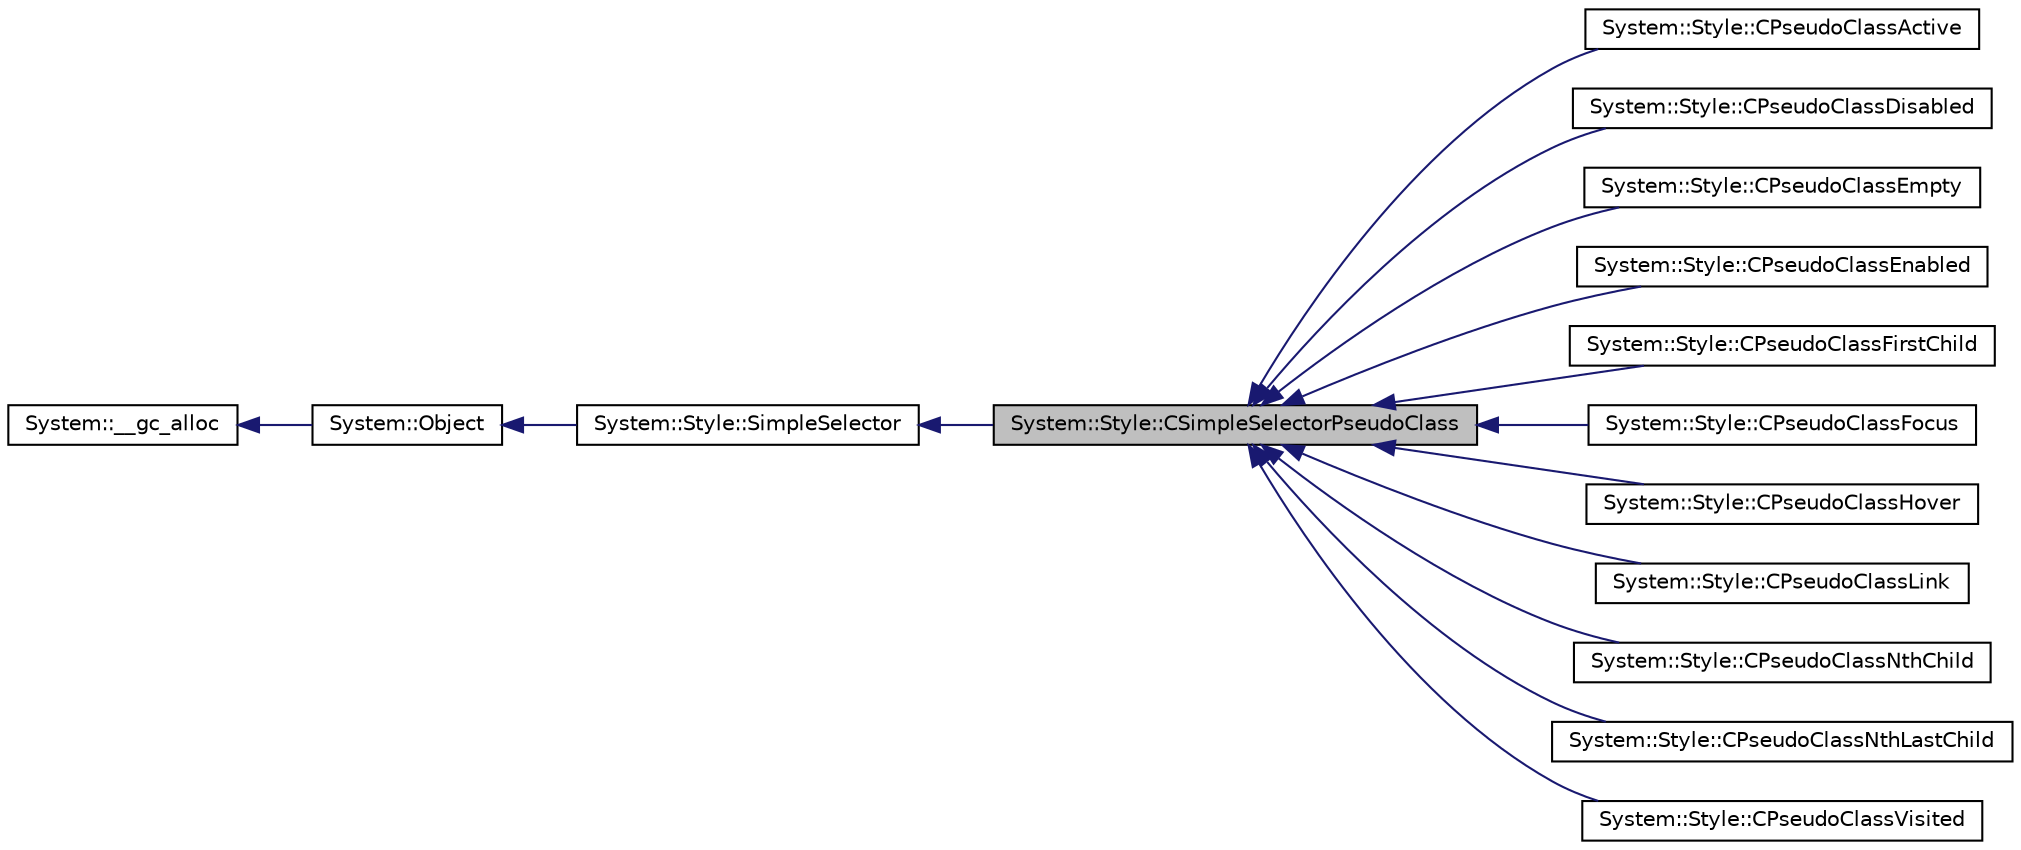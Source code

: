 digraph G
{
  edge [fontname="Helvetica",fontsize="10",labelfontname="Helvetica",labelfontsize="10"];
  node [fontname="Helvetica",fontsize="10",shape=record];
  rankdir="LR";
  Node1 [label="System::Style::CSimpleSelectorPseudoClass",height=0.2,width=0.4,color="black", fillcolor="grey75", style="filled" fontcolor="black"];
  Node2 -> Node1 [dir="back",color="midnightblue",fontsize="10",style="solid",fontname="Helvetica"];
  Node2 [label="System::Style::SimpleSelector",height=0.2,width=0.4,color="black", fillcolor="white", style="filled",URL="$class_system_1_1_style_1_1_simple_selector.html"];
  Node3 -> Node2 [dir="back",color="midnightblue",fontsize="10",style="solid",fontname="Helvetica"];
  Node3 [label="System::Object",height=0.2,width=0.4,color="black", fillcolor="white", style="filled",URL="$class_system_1_1_object.html"];
  Node4 -> Node3 [dir="back",color="midnightblue",fontsize="10",style="solid",fontname="Helvetica"];
  Node4 [label="System::__gc_alloc",height=0.2,width=0.4,color="black", fillcolor="white", style="filled",URL="$class_system_1_1____gc__alloc.html"];
  Node1 -> Node5 [dir="back",color="midnightblue",fontsize="10",style="solid",fontname="Helvetica"];
  Node5 [label="System::Style::CPseudoClassActive",height=0.2,width=0.4,color="black", fillcolor="white", style="filled",URL="$class_system_1_1_style_1_1_c_pseudo_class_active.html"];
  Node1 -> Node6 [dir="back",color="midnightblue",fontsize="10",style="solid",fontname="Helvetica"];
  Node6 [label="System::Style::CPseudoClassDisabled",height=0.2,width=0.4,color="black", fillcolor="white", style="filled",URL="$class_system_1_1_style_1_1_c_pseudo_class_disabled.html"];
  Node1 -> Node7 [dir="back",color="midnightblue",fontsize="10",style="solid",fontname="Helvetica"];
  Node7 [label="System::Style::CPseudoClassEmpty",height=0.2,width=0.4,color="black", fillcolor="white", style="filled",URL="$class_system_1_1_style_1_1_c_pseudo_class_empty.html"];
  Node1 -> Node8 [dir="back",color="midnightblue",fontsize="10",style="solid",fontname="Helvetica"];
  Node8 [label="System::Style::CPseudoClassEnabled",height=0.2,width=0.4,color="black", fillcolor="white", style="filled",URL="$class_system_1_1_style_1_1_c_pseudo_class_enabled.html"];
  Node1 -> Node9 [dir="back",color="midnightblue",fontsize="10",style="solid",fontname="Helvetica"];
  Node9 [label="System::Style::CPseudoClassFirstChild",height=0.2,width=0.4,color="black", fillcolor="white", style="filled",URL="$class_system_1_1_style_1_1_c_pseudo_class_first_child.html"];
  Node1 -> Node10 [dir="back",color="midnightblue",fontsize="10",style="solid",fontname="Helvetica"];
  Node10 [label="System::Style::CPseudoClassFocus",height=0.2,width=0.4,color="black", fillcolor="white", style="filled",URL="$class_system_1_1_style_1_1_c_pseudo_class_focus.html"];
  Node1 -> Node11 [dir="back",color="midnightblue",fontsize="10",style="solid",fontname="Helvetica"];
  Node11 [label="System::Style::CPseudoClassHover",height=0.2,width=0.4,color="black", fillcolor="white", style="filled",URL="$class_system_1_1_style_1_1_c_pseudo_class_hover.html"];
  Node1 -> Node12 [dir="back",color="midnightblue",fontsize="10",style="solid",fontname="Helvetica"];
  Node12 [label="System::Style::CPseudoClassLink",height=0.2,width=0.4,color="black", fillcolor="white", style="filled",URL="$class_system_1_1_style_1_1_c_pseudo_class_link.html"];
  Node1 -> Node13 [dir="back",color="midnightblue",fontsize="10",style="solid",fontname="Helvetica"];
  Node13 [label="System::Style::CPseudoClassNthChild",height=0.2,width=0.4,color="black", fillcolor="white", style="filled",URL="$class_system_1_1_style_1_1_c_pseudo_class_nth_child.html"];
  Node1 -> Node14 [dir="back",color="midnightblue",fontsize="10",style="solid",fontname="Helvetica"];
  Node14 [label="System::Style::CPseudoClassNthLastChild",height=0.2,width=0.4,color="black", fillcolor="white", style="filled",URL="$class_system_1_1_style_1_1_c_pseudo_class_nth_last_child.html"];
  Node1 -> Node15 [dir="back",color="midnightblue",fontsize="10",style="solid",fontname="Helvetica"];
  Node15 [label="System::Style::CPseudoClassVisited",height=0.2,width=0.4,color="black", fillcolor="white", style="filled",URL="$class_system_1_1_style_1_1_c_pseudo_class_visited.html"];
}

